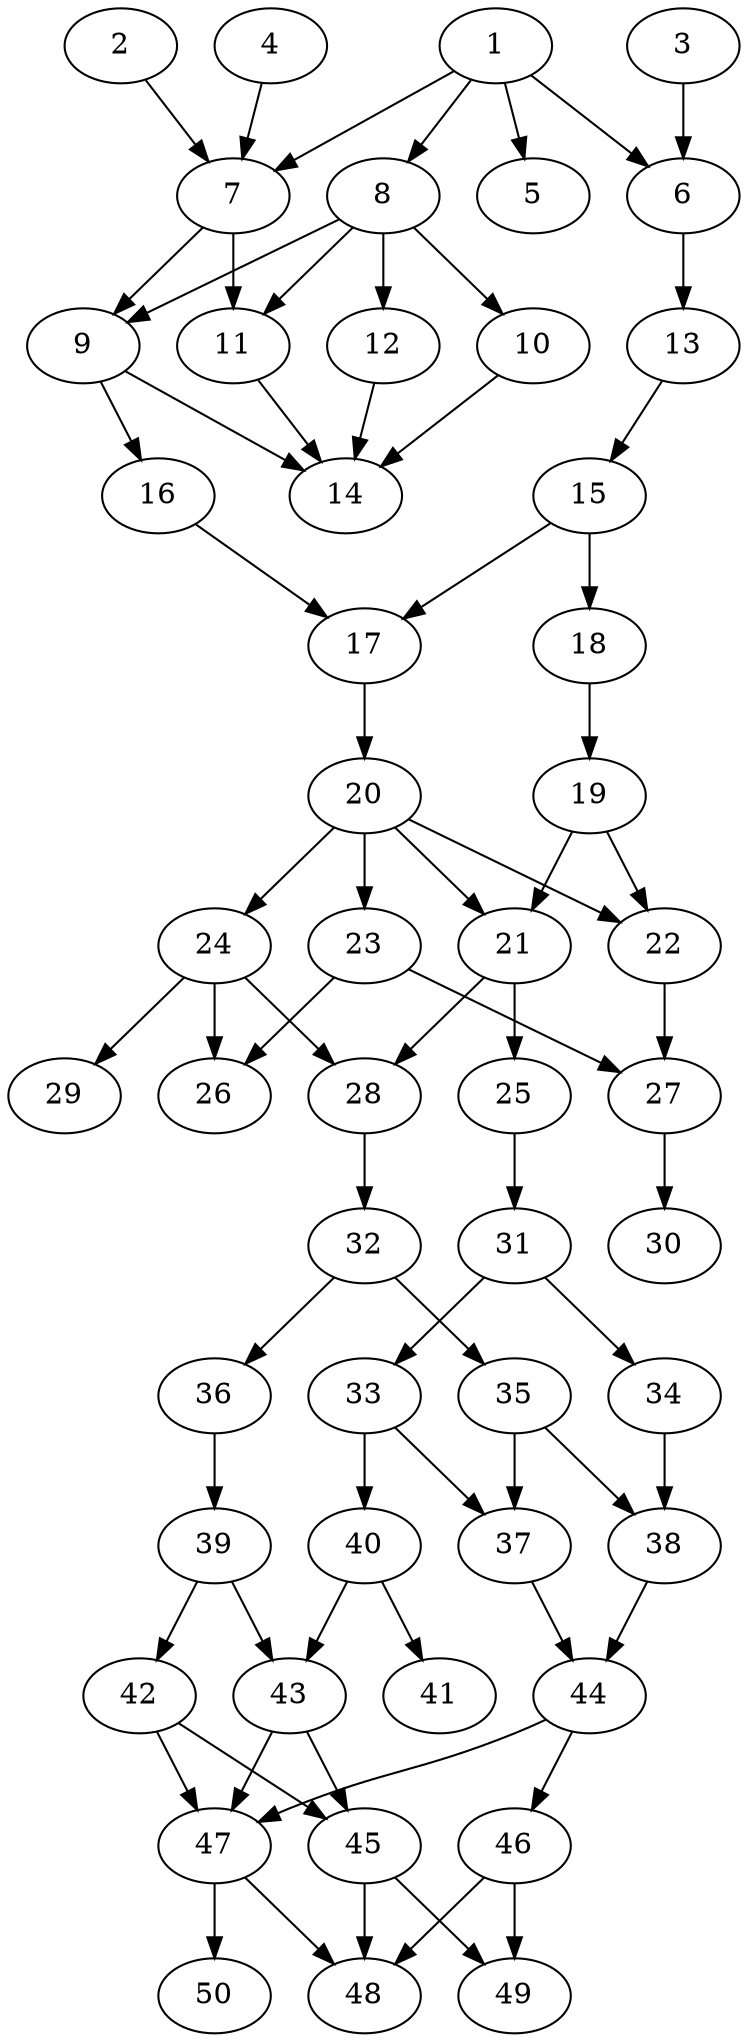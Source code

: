// DAG automatically generated by daggen at Tue Aug  6 16:32:29 2019
// ./daggen --dot -n 50 --ccr 0.3 --fat 0.4 --regular 0.5 --density 0.7 --mindata 5242880 --maxdata 52428800 
digraph G {
  1 [size="117306027", alpha="0.19", expect_size="35191808"] 
  1 -> 5 [size ="35191808"]
  1 -> 6 [size ="35191808"]
  1 -> 7 [size ="35191808"]
  1 -> 8 [size ="35191808"]
  2 [size="110039040", alpha="0.14", expect_size="33011712"] 
  2 -> 7 [size ="33011712"]
  3 [size="117957973", alpha="0.17", expect_size="35387392"] 
  3 -> 6 [size ="35387392"]
  4 [size="152562347", alpha="0.09", expect_size="45768704"] 
  4 -> 7 [size ="45768704"]
  5 [size="105352533", alpha="0.04", expect_size="31605760"] 
  6 [size="38509227", alpha="0.19", expect_size="11552768"] 
  6 -> 13 [size ="11552768"]
  7 [size="154948267", alpha="0.05", expect_size="46484480"] 
  7 -> 9 [size ="46484480"]
  7 -> 11 [size ="46484480"]
  8 [size="160361813", alpha="0.16", expect_size="48108544"] 
  8 -> 9 [size ="48108544"]
  8 -> 10 [size ="48108544"]
  8 -> 11 [size ="48108544"]
  8 -> 12 [size ="48108544"]
  9 [size="152620373", alpha="0.08", expect_size="45786112"] 
  9 -> 14 [size ="45786112"]
  9 -> 16 [size ="45786112"]
  10 [size="90002773", alpha="0.15", expect_size="27000832"] 
  10 -> 14 [size ="27000832"]
  11 [size="60409173", alpha="0.18", expect_size="18122752"] 
  11 -> 14 [size ="18122752"]
  12 [size="56309760", alpha="0.20", expect_size="16892928"] 
  12 -> 14 [size ="16892928"]
  13 [size="168663040", alpha="0.15", expect_size="50598912"] 
  13 -> 15 [size ="50598912"]
  14 [size="144742400", alpha="0.08", expect_size="43422720"] 
  15 [size="56603307", alpha="0.04", expect_size="16980992"] 
  15 -> 17 [size ="16980992"]
  15 -> 18 [size ="16980992"]
  16 [size="89289387", alpha="0.01", expect_size="26786816"] 
  16 -> 17 [size ="26786816"]
  17 [size="81582080", alpha="0.18", expect_size="24474624"] 
  17 -> 20 [size ="24474624"]
  18 [size="118719147", alpha="0.18", expect_size="35615744"] 
  18 -> 19 [size ="35615744"]
  19 [size="89736533", alpha="0.04", expect_size="26920960"] 
  19 -> 21 [size ="26920960"]
  19 -> 22 [size ="26920960"]
  20 [size="152538453", alpha="0.19", expect_size="45761536"] 
  20 -> 21 [size ="45761536"]
  20 -> 22 [size ="45761536"]
  20 -> 23 [size ="45761536"]
  20 -> 24 [size ="45761536"]
  21 [size="110383787", alpha="0.08", expect_size="33115136"] 
  21 -> 25 [size ="33115136"]
  21 -> 28 [size ="33115136"]
  22 [size="91415893", alpha="0.08", expect_size="27424768"] 
  22 -> 27 [size ="27424768"]
  23 [size="89108480", alpha="0.01", expect_size="26732544"] 
  23 -> 26 [size ="26732544"]
  23 -> 27 [size ="26732544"]
  24 [size="51916800", alpha="0.11", expect_size="15575040"] 
  24 -> 26 [size ="15575040"]
  24 -> 28 [size ="15575040"]
  24 -> 29 [size ="15575040"]
  25 [size="114889387", alpha="0.13", expect_size="34466816"] 
  25 -> 31 [size ="34466816"]
  26 [size="144899413", alpha="0.17", expect_size="43469824"] 
  27 [size="156074667", alpha="0.18", expect_size="46822400"] 
  27 -> 30 [size ="46822400"]
  28 [size="140967253", alpha="0.18", expect_size="42290176"] 
  28 -> 32 [size ="42290176"]
  29 [size="125709653", alpha="0.15", expect_size="37712896"] 
  30 [size="154466987", alpha="0.01", expect_size="46340096"] 
  31 [size="150016000", alpha="0.13", expect_size="45004800"] 
  31 -> 33 [size ="45004800"]
  31 -> 34 [size ="45004800"]
  32 [size="54900053", alpha="0.09", expect_size="16470016"] 
  32 -> 35 [size ="16470016"]
  32 -> 36 [size ="16470016"]
  33 [size="118971733", alpha="0.05", expect_size="35691520"] 
  33 -> 37 [size ="35691520"]
  33 -> 40 [size ="35691520"]
  34 [size="128139947", alpha="0.17", expect_size="38441984"] 
  34 -> 38 [size ="38441984"]
  35 [size="60200960", alpha="0.14", expect_size="18060288"] 
  35 -> 37 [size ="18060288"]
  35 -> 38 [size ="18060288"]
  36 [size="160327680", alpha="0.20", expect_size="48098304"] 
  36 -> 39 [size ="48098304"]
  37 [size="134976853", alpha="0.14", expect_size="40493056"] 
  37 -> 44 [size ="40493056"]
  38 [size="121623893", alpha="0.01", expect_size="36487168"] 
  38 -> 44 [size ="36487168"]
  39 [size="105871360", alpha="0.17", expect_size="31761408"] 
  39 -> 42 [size ="31761408"]
  39 -> 43 [size ="31761408"]
  40 [size="65576960", alpha="0.10", expect_size="19673088"] 
  40 -> 41 [size ="19673088"]
  40 -> 43 [size ="19673088"]
  41 [size="73267200", alpha="0.16", expect_size="21980160"] 
  42 [size="171881813", alpha="0.10", expect_size="51564544"] 
  42 -> 45 [size ="51564544"]
  42 -> 47 [size ="51564544"]
  43 [size="85678080", alpha="0.14", expect_size="25703424"] 
  43 -> 45 [size ="25703424"]
  43 -> 47 [size ="25703424"]
  44 [size="123132587", alpha="0.02", expect_size="36939776"] 
  44 -> 46 [size ="36939776"]
  44 -> 47 [size ="36939776"]
  45 [size="96935253", alpha="0.03", expect_size="29080576"] 
  45 -> 48 [size ="29080576"]
  45 -> 49 [size ="29080576"]
  46 [size="46216533", alpha="0.19", expect_size="13864960"] 
  46 -> 48 [size ="13864960"]
  46 -> 49 [size ="13864960"]
  47 [size="42789547", alpha="0.14", expect_size="12836864"] 
  47 -> 48 [size ="12836864"]
  47 -> 50 [size ="12836864"]
  48 [size="150760107", alpha="0.04", expect_size="45228032"] 
  49 [size="156805120", alpha="0.07", expect_size="47041536"] 
  50 [size="133181440", alpha="0.09", expect_size="39954432"] 
}
